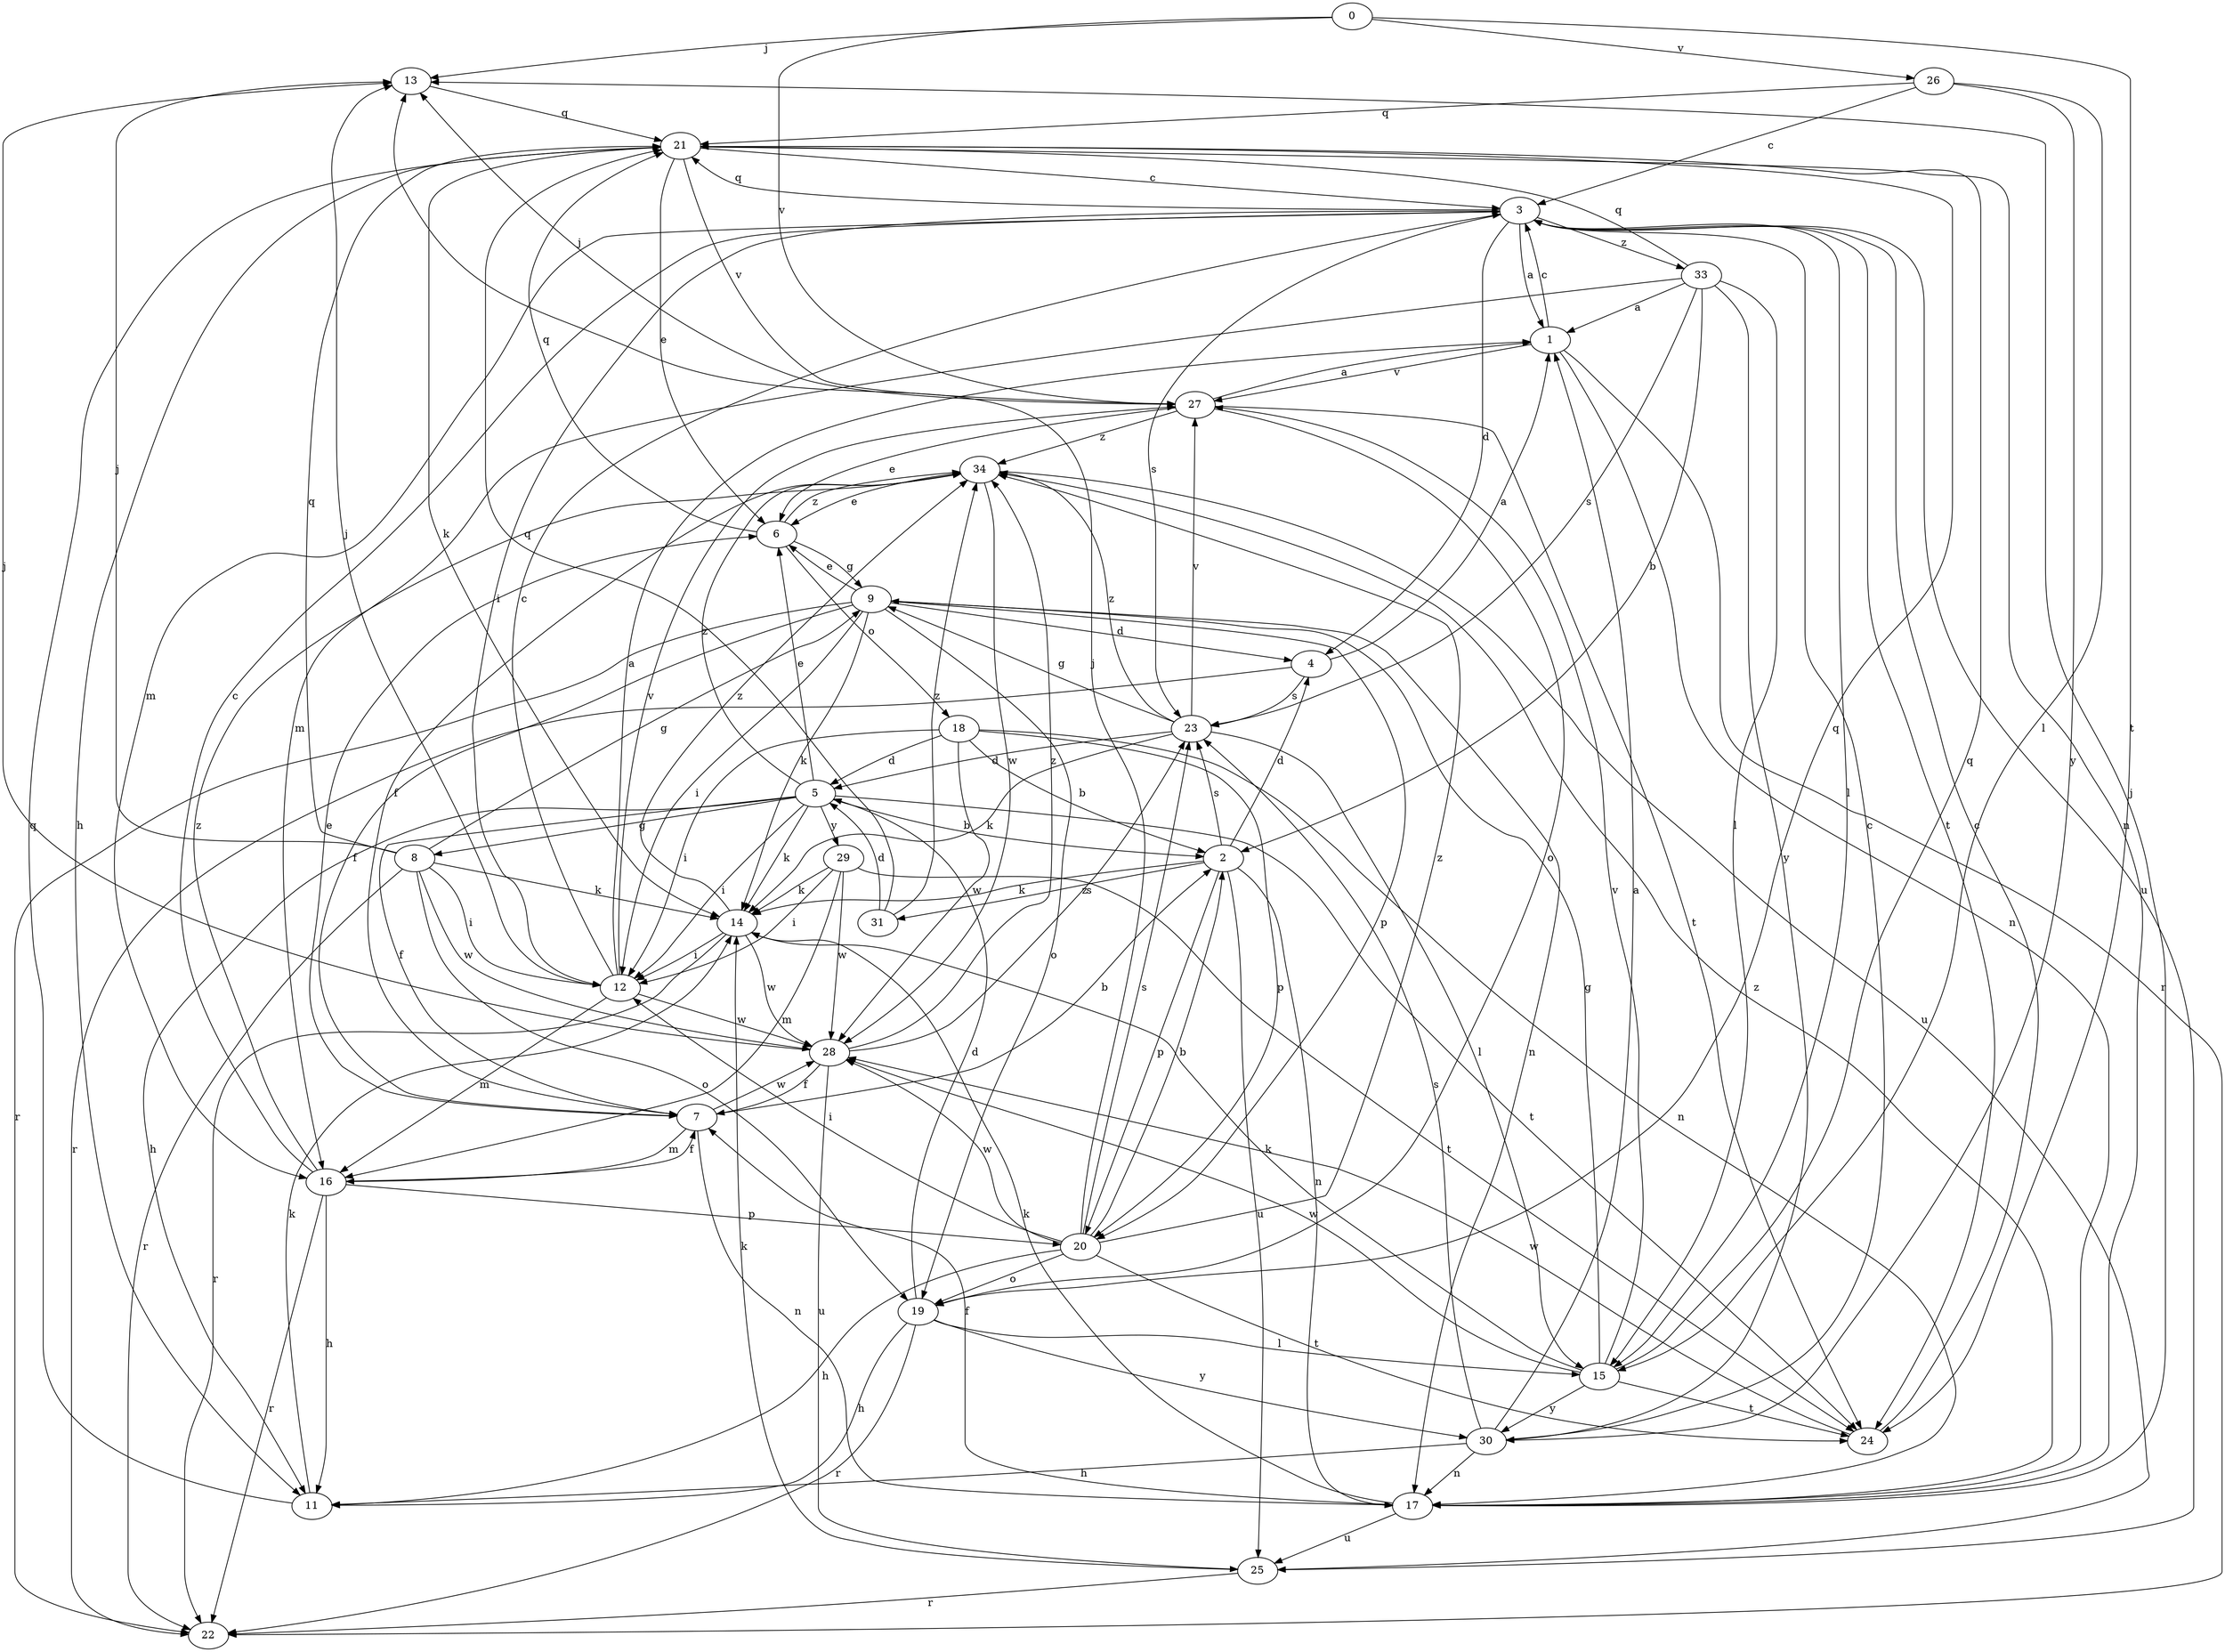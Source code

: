 strict digraph  {
0;
1;
2;
3;
4;
5;
6;
7;
8;
9;
11;
12;
13;
14;
15;
16;
17;
18;
19;
20;
21;
22;
23;
24;
25;
26;
27;
28;
29;
30;
31;
33;
34;
0 -> 13  [label=j];
0 -> 24  [label=t];
0 -> 26  [label=v];
0 -> 27  [label=v];
1 -> 3  [label=c];
1 -> 17  [label=n];
1 -> 22  [label=r];
1 -> 27  [label=v];
2 -> 4  [label=d];
2 -> 14  [label=k];
2 -> 17  [label=n];
2 -> 20  [label=p];
2 -> 23  [label=s];
2 -> 25  [label=u];
2 -> 31  [label=z];
3 -> 1  [label=a];
3 -> 4  [label=d];
3 -> 12  [label=i];
3 -> 15  [label=l];
3 -> 16  [label=m];
3 -> 21  [label=q];
3 -> 23  [label=s];
3 -> 24  [label=t];
3 -> 25  [label=u];
3 -> 33  [label=z];
4 -> 1  [label=a];
4 -> 22  [label=r];
4 -> 23  [label=s];
5 -> 2  [label=b];
5 -> 6  [label=e];
5 -> 7  [label=f];
5 -> 8  [label=g];
5 -> 11  [label=h];
5 -> 12  [label=i];
5 -> 14  [label=k];
5 -> 24  [label=t];
5 -> 29  [label=y];
5 -> 34  [label=z];
6 -> 9  [label=g];
6 -> 18  [label=o];
6 -> 21  [label=q];
6 -> 34  [label=z];
7 -> 2  [label=b];
7 -> 6  [label=e];
7 -> 16  [label=m];
7 -> 17  [label=n];
7 -> 28  [label=w];
8 -> 9  [label=g];
8 -> 12  [label=i];
8 -> 13  [label=j];
8 -> 14  [label=k];
8 -> 19  [label=o];
8 -> 21  [label=q];
8 -> 22  [label=r];
8 -> 28  [label=w];
9 -> 4  [label=d];
9 -> 6  [label=e];
9 -> 7  [label=f];
9 -> 12  [label=i];
9 -> 14  [label=k];
9 -> 17  [label=n];
9 -> 19  [label=o];
9 -> 20  [label=p];
9 -> 22  [label=r];
11 -> 14  [label=k];
11 -> 21  [label=q];
12 -> 1  [label=a];
12 -> 3  [label=c];
12 -> 13  [label=j];
12 -> 16  [label=m];
12 -> 27  [label=v];
12 -> 28  [label=w];
13 -> 21  [label=q];
14 -> 12  [label=i];
14 -> 22  [label=r];
14 -> 28  [label=w];
14 -> 34  [label=z];
15 -> 9  [label=g];
15 -> 14  [label=k];
15 -> 21  [label=q];
15 -> 24  [label=t];
15 -> 27  [label=v];
15 -> 28  [label=w];
15 -> 30  [label=y];
16 -> 3  [label=c];
16 -> 7  [label=f];
16 -> 11  [label=h];
16 -> 20  [label=p];
16 -> 22  [label=r];
16 -> 34  [label=z];
17 -> 7  [label=f];
17 -> 13  [label=j];
17 -> 14  [label=k];
17 -> 25  [label=u];
17 -> 34  [label=z];
18 -> 2  [label=b];
18 -> 5  [label=d];
18 -> 12  [label=i];
18 -> 17  [label=n];
18 -> 20  [label=p];
18 -> 28  [label=w];
19 -> 5  [label=d];
19 -> 11  [label=h];
19 -> 15  [label=l];
19 -> 21  [label=q];
19 -> 22  [label=r];
19 -> 30  [label=y];
20 -> 2  [label=b];
20 -> 11  [label=h];
20 -> 12  [label=i];
20 -> 13  [label=j];
20 -> 19  [label=o];
20 -> 23  [label=s];
20 -> 24  [label=t];
20 -> 28  [label=w];
20 -> 34  [label=z];
21 -> 3  [label=c];
21 -> 6  [label=e];
21 -> 11  [label=h];
21 -> 14  [label=k];
21 -> 17  [label=n];
21 -> 27  [label=v];
23 -> 5  [label=d];
23 -> 9  [label=g];
23 -> 14  [label=k];
23 -> 15  [label=l];
23 -> 27  [label=v];
23 -> 34  [label=z];
24 -> 3  [label=c];
24 -> 28  [label=w];
25 -> 14  [label=k];
25 -> 22  [label=r];
26 -> 3  [label=c];
26 -> 15  [label=l];
26 -> 21  [label=q];
26 -> 30  [label=y];
27 -> 1  [label=a];
27 -> 6  [label=e];
27 -> 13  [label=j];
27 -> 19  [label=o];
27 -> 24  [label=t];
27 -> 34  [label=z];
28 -> 7  [label=f];
28 -> 13  [label=j];
28 -> 23  [label=s];
28 -> 25  [label=u];
28 -> 34  [label=z];
29 -> 12  [label=i];
29 -> 14  [label=k];
29 -> 16  [label=m];
29 -> 24  [label=t];
29 -> 28  [label=w];
30 -> 1  [label=a];
30 -> 3  [label=c];
30 -> 11  [label=h];
30 -> 17  [label=n];
30 -> 23  [label=s];
31 -> 5  [label=d];
31 -> 21  [label=q];
31 -> 34  [label=z];
33 -> 1  [label=a];
33 -> 2  [label=b];
33 -> 15  [label=l];
33 -> 16  [label=m];
33 -> 21  [label=q];
33 -> 23  [label=s];
33 -> 30  [label=y];
34 -> 6  [label=e];
34 -> 7  [label=f];
34 -> 25  [label=u];
34 -> 28  [label=w];
}
